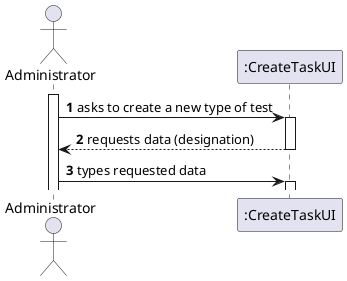 @startuml
autonumber
'hide footbox
actor "Administrator" as Adm

participant ":CreateTaskUI" as UI

activate Adm
Adm -> UI : asks to create a new type of test
activate UI
UI --> Adm : requests data (designation)
deactivate UI

Adm -> UI : types requested data
activate UI



@enduml